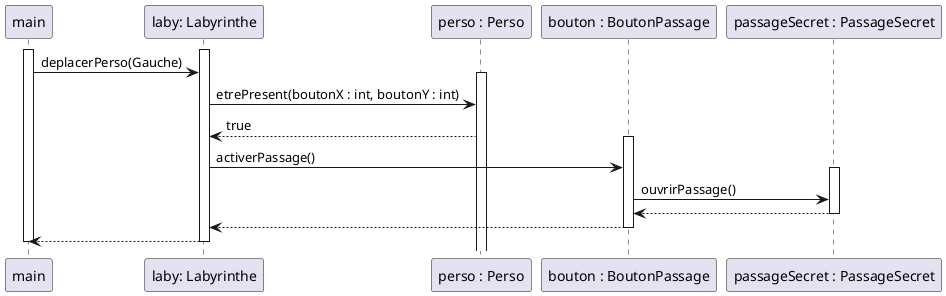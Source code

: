 @startuml
participant "main" as main
participant "laby: Labyrinthe" as laby
participant "perso : Perso" as perso
participant "bouton : BoutonPassage" as bouton
participant "passageSecret : PassageSecret" as passageSecret

activate main
    activate laby
        main -> laby : deplacerPerso(Gauche)
        activate perso
        laby -> perso : etrePresent(boutonX : int, boutonY : int)
        perso --> laby : true
        activate bouton
        laby -> bouton : activerPassage()
        activate passageSecret
            bouton -> passageSecret : ouvrirPassage()
            passageSecret --> bouton
        deactivate passageSecret
        bouton --> laby
        deactivate bouton
        laby --> main
    deactivate laby
deactivate main

@enduml